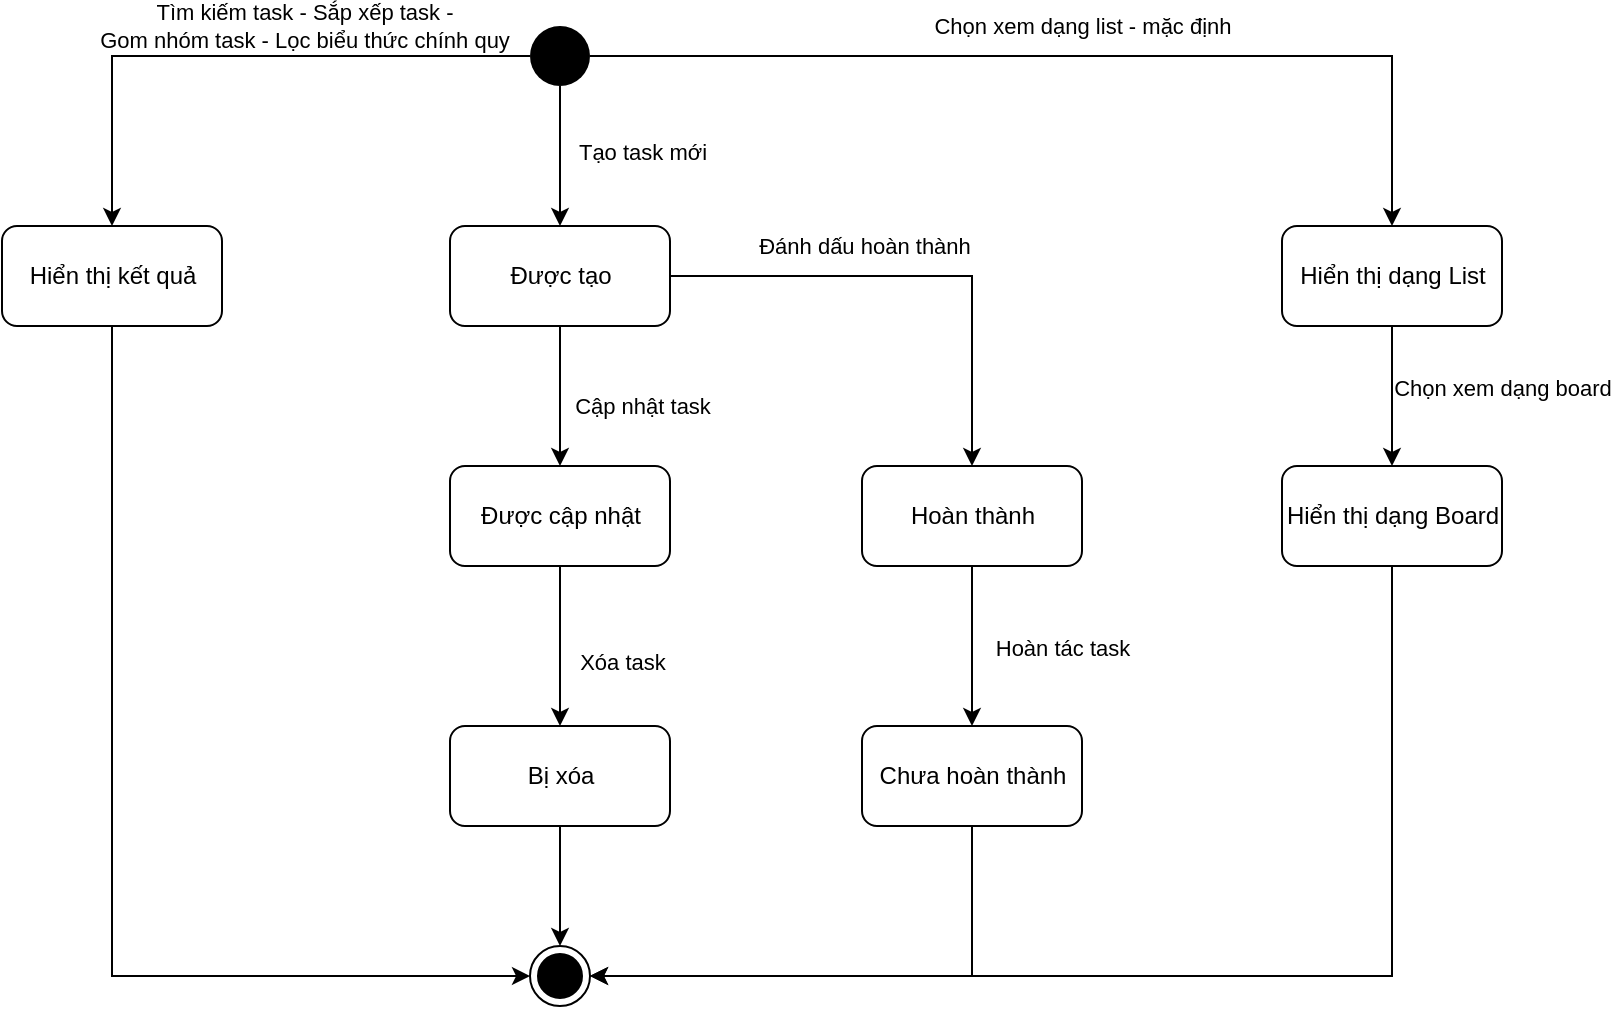 <mxfile version="13.9.7" type="google"><diagram id="-2g0X9PXaSORKTAx2E6a" name="Page-1"><mxGraphModel dx="1103" dy="585" grid="1" gridSize="10" guides="1" tooltips="1" connect="1" arrows="1" fold="1" page="1" pageScale="1" pageWidth="827" pageHeight="1169" math="0" shadow="0"><root><mxCell id="0"/><mxCell id="1" parent="0"/><mxCell id="-SZ-eI7GjoAsr7BrF_N5-13" style="edgeStyle=orthogonalEdgeStyle;rounded=0;orthogonalLoop=1;jettySize=auto;html=1;" parent="1" source="-SZ-eI7GjoAsr7BrF_N5-3" target="-SZ-eI7GjoAsr7BrF_N5-12" edge="1"><mxGeometry relative="1" as="geometry"/></mxCell><mxCell id="-SZ-eI7GjoAsr7BrF_N5-14" value="Cập nhật task" style="edgeLabel;html=1;align=center;verticalAlign=middle;resizable=0;points=[];" parent="-SZ-eI7GjoAsr7BrF_N5-13" vertex="1" connectable="0"><mxGeometry x="0.131" y="1" relative="1" as="geometry"><mxPoint x="40" as="offset"/></mxGeometry></mxCell><mxCell id="-SZ-eI7GjoAsr7BrF_N5-25" style="edgeStyle=orthogonalEdgeStyle;rounded=0;orthogonalLoop=1;jettySize=auto;html=1;" parent="1" source="-SZ-eI7GjoAsr7BrF_N5-3" target="-SZ-eI7GjoAsr7BrF_N5-24" edge="1"><mxGeometry relative="1" as="geometry"/></mxCell><mxCell id="-SZ-eI7GjoAsr7BrF_N5-26" value="Đánh dấu hoàn thành" style="edgeLabel;html=1;align=center;verticalAlign=middle;resizable=0;points=[];" parent="-SZ-eI7GjoAsr7BrF_N5-25" vertex="1" connectable="0"><mxGeometry x="-0.192" y="3" relative="1" as="geometry"><mxPoint x="-3.17" y="-12" as="offset"/></mxGeometry></mxCell><mxCell id="-SZ-eI7GjoAsr7BrF_N5-3" value="Được tạo" style="html=1;rounded=1" parent="1" vertex="1"><mxGeometry x="344" y="150" width="110" height="50" as="geometry"/></mxCell><mxCell id="-SZ-eI7GjoAsr7BrF_N5-9" style="edgeStyle=orthogonalEdgeStyle;rounded=0;orthogonalLoop=1;jettySize=auto;html=1;" parent="1" source="-SZ-eI7GjoAsr7BrF_N5-8" target="-SZ-eI7GjoAsr7BrF_N5-3" edge="1"><mxGeometry relative="1" as="geometry"/></mxCell><mxCell id="-SZ-eI7GjoAsr7BrF_N5-10" value="Tạo task mới" style="edgeLabel;html=1;align=center;verticalAlign=middle;resizable=0;points=[];" parent="-SZ-eI7GjoAsr7BrF_N5-9" vertex="1" connectable="0"><mxGeometry x="0.154" y="-3" relative="1" as="geometry"><mxPoint x="44" y="-7.93" as="offset"/></mxGeometry></mxCell><mxCell id="-SZ-eI7GjoAsr7BrF_N5-21" style="edgeStyle=orthogonalEdgeStyle;rounded=0;orthogonalLoop=1;jettySize=auto;html=1;" parent="1" source="-SZ-eI7GjoAsr7BrF_N5-8" target="-SZ-eI7GjoAsr7BrF_N5-20" edge="1"><mxGeometry relative="1" as="geometry"/></mxCell><mxCell id="-SZ-eI7GjoAsr7BrF_N5-22" value="Tìm kiếm task - Sắp xếp task - &lt;br&gt;Gom nhóm task - Lọc biểu thức chính quy" style="edgeLabel;html=1;align=center;verticalAlign=middle;resizable=0;points=[];" parent="-SZ-eI7GjoAsr7BrF_N5-21" vertex="1" connectable="0"><mxGeometry x="-0.129" y="-1" relative="1" as="geometry"><mxPoint x="14.33" y="-14" as="offset"/></mxGeometry></mxCell><mxCell id="eKyudJLf6x4ZwOo9qlwJ-2" style="edgeStyle=orthogonalEdgeStyle;rounded=0;orthogonalLoop=1;jettySize=auto;html=1;entryX=0.5;entryY=0;entryDx=0;entryDy=0;" parent="1" source="-SZ-eI7GjoAsr7BrF_N5-8" target="eKyudJLf6x4ZwOo9qlwJ-1" edge="1"><mxGeometry relative="1" as="geometry"/></mxCell><mxCell id="eKyudJLf6x4ZwOo9qlwJ-8" value="Chọn xem dạng list - mặc định" style="edgeLabel;html=1;align=center;verticalAlign=middle;resizable=0;points=[];" parent="eKyudJLf6x4ZwOo9qlwJ-2" vertex="1" connectable="0"><mxGeometry x="-0.213" y="1" relative="1" as="geometry"><mxPoint x="54.33" y="-14" as="offset"/></mxGeometry></mxCell><mxCell id="-SZ-eI7GjoAsr7BrF_N5-8" value="" style="ellipse;fillColor=#000000;strokeColor=none;" parent="1" vertex="1"><mxGeometry x="384" y="50" width="30" height="30" as="geometry"/></mxCell><mxCell id="-SZ-eI7GjoAsr7BrF_N5-16" style="edgeStyle=orthogonalEdgeStyle;rounded=0;orthogonalLoop=1;jettySize=auto;html=1;" parent="1" source="-SZ-eI7GjoAsr7BrF_N5-12" target="-SZ-eI7GjoAsr7BrF_N5-15" edge="1"><mxGeometry relative="1" as="geometry"/></mxCell><mxCell id="-SZ-eI7GjoAsr7BrF_N5-17" value="Xóa task" style="edgeLabel;html=1;align=center;verticalAlign=middle;resizable=0;points=[];" parent="-SZ-eI7GjoAsr7BrF_N5-16" vertex="1" connectable="0"><mxGeometry x="-0.212" relative="1" as="geometry"><mxPoint x="31" y="16.55" as="offset"/></mxGeometry></mxCell><mxCell id="-SZ-eI7GjoAsr7BrF_N5-12" value="Được cập nhật" style="html=1;rounded=1" parent="1" vertex="1"><mxGeometry x="344" y="270" width="110" height="50" as="geometry"/></mxCell><mxCell id="-SZ-eI7GjoAsr7BrF_N5-19" style="edgeStyle=orthogonalEdgeStyle;rounded=0;orthogonalLoop=1;jettySize=auto;html=1;" parent="1" source="-SZ-eI7GjoAsr7BrF_N5-15" target="-SZ-eI7GjoAsr7BrF_N5-18" edge="1"><mxGeometry relative="1" as="geometry"/></mxCell><mxCell id="-SZ-eI7GjoAsr7BrF_N5-15" value="Bị xóa" style="html=1;rounded=1" parent="1" vertex="1"><mxGeometry x="344" y="400" width="110" height="50" as="geometry"/></mxCell><mxCell id="-SZ-eI7GjoAsr7BrF_N5-18" value="" style="ellipse;html=1;shape=endState;fillColor=#000000;strokeColor=#000000;" parent="1" vertex="1"><mxGeometry x="384" y="510" width="30" height="30" as="geometry"/></mxCell><mxCell id="-SZ-eI7GjoAsr7BrF_N5-23" style="edgeStyle=orthogonalEdgeStyle;rounded=0;orthogonalLoop=1;jettySize=auto;html=1;entryX=0;entryY=0.5;entryDx=0;entryDy=0;" parent="1" source="-SZ-eI7GjoAsr7BrF_N5-20" target="-SZ-eI7GjoAsr7BrF_N5-18" edge="1"><mxGeometry relative="1" as="geometry"><Array as="points"><mxPoint x="175" y="525"/></Array></mxGeometry></mxCell><mxCell id="-SZ-eI7GjoAsr7BrF_N5-20" value="Hiển thị kết quả" style="html=1;perimeterSpacing=0;glass=0;rounded=1" parent="1" vertex="1"><mxGeometry x="120" y="150" width="110" height="50" as="geometry"/></mxCell><mxCell id="-SZ-eI7GjoAsr7BrF_N5-28" style="edgeStyle=orthogonalEdgeStyle;rounded=0;orthogonalLoop=1;jettySize=auto;html=1;" parent="1" source="-SZ-eI7GjoAsr7BrF_N5-24" target="-SZ-eI7GjoAsr7BrF_N5-27" edge="1"><mxGeometry relative="1" as="geometry"/></mxCell><mxCell id="-SZ-eI7GjoAsr7BrF_N5-29" value="Hoàn tác task" style="edgeLabel;html=1;align=center;verticalAlign=middle;resizable=0;points=[];" parent="-SZ-eI7GjoAsr7BrF_N5-28" vertex="1" connectable="0"><mxGeometry x="0.257" y="-1" relative="1" as="geometry"><mxPoint x="46" y="-10" as="offset"/></mxGeometry></mxCell><mxCell id="-SZ-eI7GjoAsr7BrF_N5-24" value="Hoàn thành" style="html=1;rounded=1" parent="1" vertex="1"><mxGeometry x="550" y="270" width="110" height="50" as="geometry"/></mxCell><mxCell id="-SZ-eI7GjoAsr7BrF_N5-30" style="edgeStyle=orthogonalEdgeStyle;rounded=0;orthogonalLoop=1;jettySize=auto;html=1;entryX=1;entryY=0.5;entryDx=0;entryDy=0;" parent="1" source="-SZ-eI7GjoAsr7BrF_N5-27" target="-SZ-eI7GjoAsr7BrF_N5-18" edge="1"><mxGeometry relative="1" as="geometry"><Array as="points"><mxPoint x="605" y="525"/></Array></mxGeometry></mxCell><mxCell id="-SZ-eI7GjoAsr7BrF_N5-27" value="Chưa hoàn thành" style="html=1;rounded=1" parent="1" vertex="1"><mxGeometry x="550" y="400" width="110" height="50" as="geometry"/></mxCell><mxCell id="eKyudJLf6x4ZwOo9qlwJ-4" style="edgeStyle=orthogonalEdgeStyle;rounded=0;orthogonalLoop=1;jettySize=auto;html=1;entryX=0.5;entryY=0;entryDx=0;entryDy=0;" parent="1" source="eKyudJLf6x4ZwOo9qlwJ-1" target="eKyudJLf6x4ZwOo9qlwJ-3" edge="1"><mxGeometry relative="1" as="geometry"><Array as="points"><mxPoint x="815" y="250"/><mxPoint x="815" y="250"/></Array></mxGeometry></mxCell><mxCell id="eKyudJLf6x4ZwOo9qlwJ-10" value="Chọn xem dạng board" style="edgeLabel;html=1;align=center;verticalAlign=middle;resizable=0;points=[];" parent="eKyudJLf6x4ZwOo9qlwJ-4" vertex="1" connectable="0"><mxGeometry x="0.27" y="-1" relative="1" as="geometry"><mxPoint x="56" y="-14.17" as="offset"/></mxGeometry></mxCell><mxCell id="eKyudJLf6x4ZwOo9qlwJ-1" value="Hiển thị dạng List" style="html=1;rounded=1" parent="1" vertex="1"><mxGeometry x="760" y="150" width="110" height="50" as="geometry"/></mxCell><mxCell id="eKyudJLf6x4ZwOo9qlwJ-6" style="edgeStyle=orthogonalEdgeStyle;rounded=0;orthogonalLoop=1;jettySize=auto;html=1;" parent="1" source="eKyudJLf6x4ZwOo9qlwJ-3" target="-SZ-eI7GjoAsr7BrF_N5-18" edge="1"><mxGeometry relative="1" as="geometry"><Array as="points"><mxPoint x="815" y="525"/></Array></mxGeometry></mxCell><mxCell id="eKyudJLf6x4ZwOo9qlwJ-3" value="Hiển thị dạng Board" style="html=1;rounded=1" parent="1" vertex="1"><mxGeometry x="760" y="270" width="110" height="50" as="geometry"/></mxCell></root></mxGraphModel></diagram></mxfile>